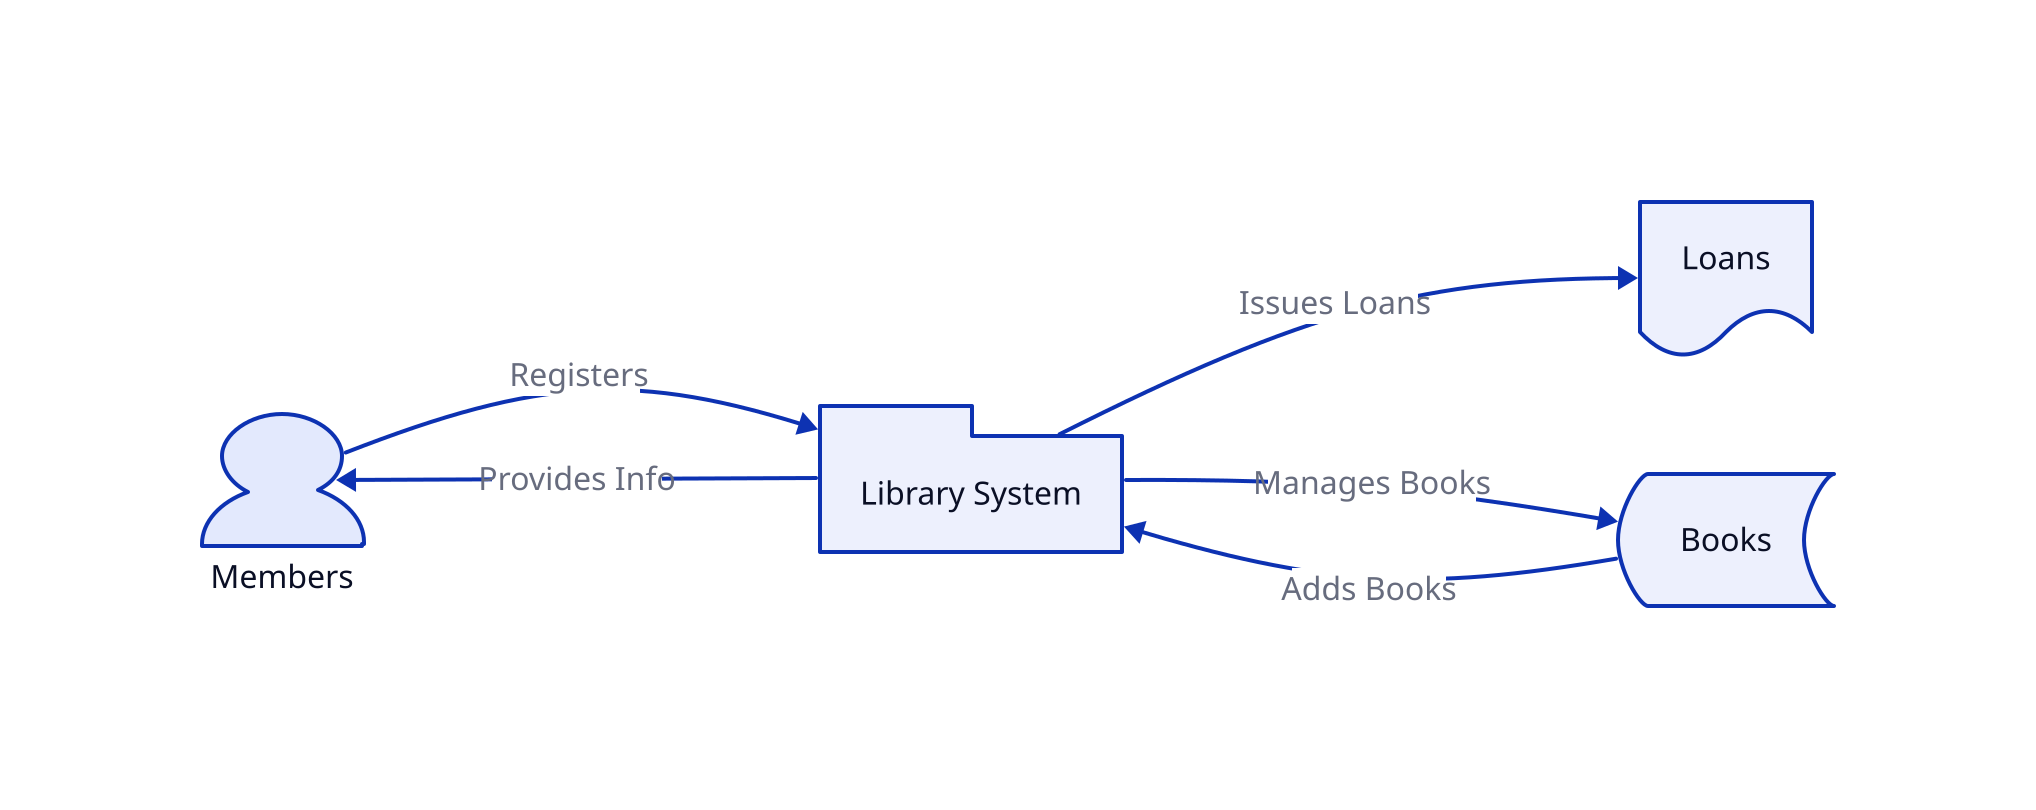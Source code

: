 direction: right

members: {
  shape: person
  label: "Members"
}

books: {
  shape: stored_data
  label: "Books"
}

library_system: {
  shape: package
  label: "Library System"
}

loans: {
  shape: document
  label: "Loans"
}

members -> library_system: "Registers"
books -> library_system: "Adds Books"
library_system -> loans: "Issues Loans"
library_system -> members: "Provides Info"
library_system -> books: "Manages Books"